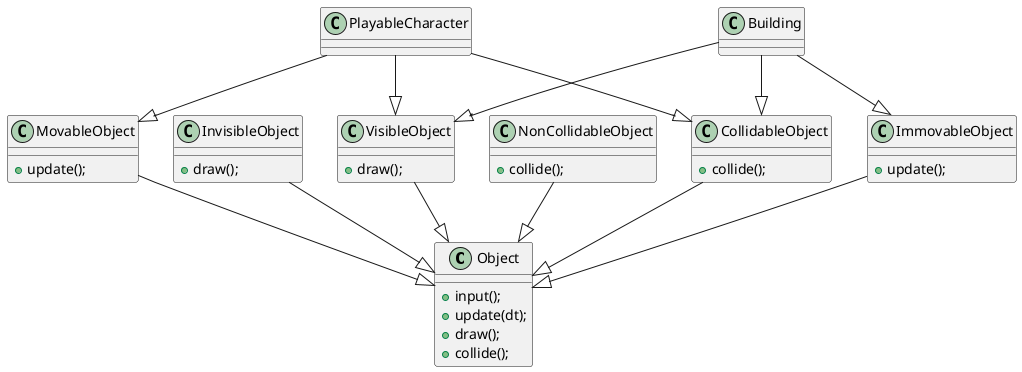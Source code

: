 @startuml
class Object{
    + input();
    + update(dt);
    + draw();
    + collide();
}

class VisibleObject{
    + draw();
}

class InvisibleObject{
    + draw();
}

class CollidableObject{
    + collide();
}

class NonCollidableObject{
    + collide();
}

class MovableObject{
    +update();
}

class ImmovableObject{
    +update();
}

class Building{}

VisibleObject --|> Object
InvisibleObject --|> Object
CollidableObject --|> Object
NonCollidableObject --|> Object
MovableObject --|> Object
ImmovableObject --|> Object
Building --|> ImmovableObject
Building --|> VisibleObject
Building --|> CollidableObject
PlayableCharacter --|> MovableObject
PlayableCharacter --|> CollidableObject
PlayableCharacter --|> VisibleObject
@enduml
